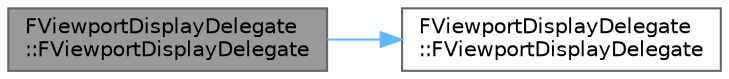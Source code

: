 digraph "FViewportDisplayDelegate::FViewportDisplayDelegate"
{
 // INTERACTIVE_SVG=YES
 // LATEX_PDF_SIZE
  bgcolor="transparent";
  edge [fontname=Helvetica,fontsize=10,labelfontname=Helvetica,labelfontsize=10];
  node [fontname=Helvetica,fontsize=10,shape=box,height=0.2,width=0.4];
  rankdir="LR";
  Node1 [id="Node000001",label="FViewportDisplayDelegate\l::FViewportDisplayDelegate",height=0.2,width=0.4,color="gray40", fillcolor="grey60", style="filled", fontcolor="black",tooltip=" "];
  Node1 -> Node2 [id="edge1_Node000001_Node000002",color="steelblue1",style="solid",tooltip=" "];
  Node2 [id="Node000002",label="FViewportDisplayDelegate\l::FViewportDisplayDelegate",height=0.2,width=0.4,color="grey40", fillcolor="white", style="filled",URL="$d9/d3f/structFViewportDisplayDelegate.html#abb96a355bea8a22590bdf0f21f672c4e",tooltip=" "];
}

